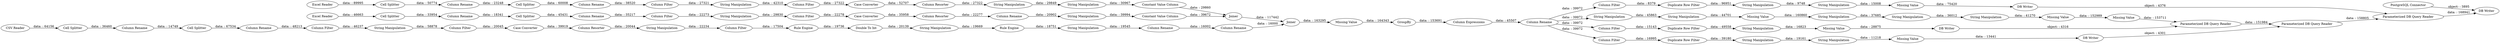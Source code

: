 digraph {
	"5237196683053822110_116" [label="Missing Value"]
	"5237196683053822110_79" [label="Rule Engine"]
	"5237196683053822110_71" [label="Column Rename"]
	"5237196683053822110_136" [label="Missing Value"]
	"-4449941967244988102_1" [label="PostgreSQL Connector"]
	"5237196683053822110_15" [label="DB Writer"]
	"5237196683053822110_100" [label="Column Rename"]
	"5237196683053822110_110" [label="Column Filter"]
	"5237196683053822110_53" [label="Column Resorter"]
	"5237196683053822110_123" [label="String Manipulation"]
	"5237196683053822110_47" [label="Cell Splitter"]
	"5237196683053822110_121" [label="String Manipulation"]
	"5237196683053822110_76" [label="String Manipulation"]
	"5237196683053822110_56" [label="Cell Splitter"]
	"5237196683053822110_62" [label="Column Rename"]
	"5237196683053822110_67" [label="Column Filter"]
	"5237196683053822110_138" [label="Missing Value"]
	"5237196683053822110_44" [label="Column Rename"]
	"5237196683053822110_70" [label="Column Resorter"]
	"5237196683053822110_118" [label="String Manipulation"]
	"5237196683053822110_65" [label="Column Rename"]
	"5237196683053822110_103" [label="String Manipulation"]
	"5237196683053822110_61" [label="Column Filter"]
	"5237196683053822110_83" [label="String Manipulation"]
	"5237196683053822110_139" [label="Missing Value"]
	"5237196683053822110_58" [label="Column Resorter"]
	"5237196683053822110_55" [label="Column Rename"]
	"5237196683053822110_59" [label="Cell Splitter"]
	"5237196683053822110_41" [label="Excel Reader"]
	"5237196683053822110_117" [label="Column Expressions"]
	"5237196683053822110_82" [label="Rule Engine"]
	"5237196683053822110_72" [label=Joiner]
	"5237196683053822110_135" [label="Missing Value"]
	"5237196683053822110_31" [label="String Manipulation"]
	"5237196683053822110_112" [label="Duplicate Row Filter"]
	"5237196683053822110_49" [label="String Manipulation"]
	"5237196683053822110_143" [label="DB Writer"]
	"5237196683053822110_40" [label="CSV Reader"]
	"5237196683053822110_77" [label=Joiner]
	"5237196683053822110_122" [label="String Manipulation"]
	"5237196683053822110_134" [label="Parameterized DB Query Reader"]
	"5237196683053822110_124" [label="String Manipulation"]
	"5237196683053822110_60" [label="Case Converter"]
	"5237196683053822110_66" [label="Cell Splitter"]
	"5237196683053822110_81" [label="Double To Int"]
	"5237196683053822110_63" [label="Column Filter"]
	"5237196683053822110_104" [label="DB Writer"]
	"5237196683053822110_46" [label="Column Filter"]
	"5237196683053822110_140" [label="Parameterized DB Query Reader"]
	"5237196683053822110_125" [label="String Manipulation"]
	"5237196683053822110_73" [label="String Manipulation"]
	"5237196683053822110_50" [label="Column Filter"]
	"5237196683053822110_114" [label="Constant Value Column"]
	"5237196683053822110_42" [label="Excel Reader"]
	"5237196683053822110_106" [label="Column Filter"]
	"5237196683053822110_141" [label="Missing Value"]
	"5237196683053822110_78" [label="Column Filter"]
	"5237196683053822110_115" [label="Constant Value Column"]
	"5237196683053822110_75" [label="String Manipulation"]
	"5237196683053822110_69" [label="Cell Splitter"]
	"5237196683053822110_107" [label="String Manipulation"]
	"5237196683053822110_105" [label="Duplicate Row Filter"]
	"5237196683053822110_108" [label="String Manipulation"]
	"5237196683053822110_64" [label="Case Converter"]
	"5237196683053822110_52" [label="Case Converter"]
	"5237196683053822110_74" [label="Column Rename"]
	"5237196683053822110_68" [label="String Manipulation"]
	"5237196683053822110_102" [label="Column Filter"]
	"5237196683053822110_43" [label="Cell Splitter"]
	"5237196683053822110_119" [label="String Manipulation"]
	"5237196683053822110_84" [label="Column Rename"]
	"5237196683053822110_85" [label="Column Rename"]
	"5237196683053822110_48" [label="Column Rename"]
	"5237196683053822110_57" [label="String Manipulation"]
	"5237196683053822110_142" [label="Missing Value"]
	"5237196683053822110_54" [label="Column Filter"]
	"5237196683053822110_113" [label="DB Writer"]
	"5237196683053822110_137" [label="Parameterized DB Query Reader"]
	"5237196683053822110_80" [label="String Manipulation"]
	"5237196683053822110_101" [label="Duplicate Row Filter"]
	"5237196683053822110_99" [label=GroupBy]
	"5237196683053822110_72" -> "5237196683053822110_77" [label="data: : 117442"]
	"5237196683053822110_99" -> "5237196683053822110_117" [label="data: : 153691"]
	"5237196683053822110_58" -> "5237196683053822110_74" [label="data: : 22277"]
	"5237196683053822110_31" -> "5237196683053822110_78" [label="data: : 22234"]
	"5237196683053822110_65" -> "5237196683053822110_69" [label="data: : 14749"]
	"5237196683053822110_135" -> "5237196683053822110_15" [label="data: : 28875"]
	"5237196683053822110_61" -> "5237196683053822110_60" [label="data: : 22278"]
	"5237196683053822110_59" -> "5237196683053822110_55" [label="data: : 33954"]
	"5237196683053822110_83" -> "5237196683053822110_84" [label="data: : 19545"]
	"5237196683053822110_47" -> "5237196683053822110_48" [label="data: : 60008"]
	"5237196683053822110_42" -> "5237196683053822110_43" [label="data: : 89995"]
	"5237196683053822110_100" -> "5237196683053822110_110" [label="data: : 39972"]
	"5237196683053822110_56" -> "5237196683053822110_62" [label="data: : 45431"]
	"5237196683053822110_48" -> "5237196683053822110_46" [label="data: : 38520"]
	"5237196683053822110_134" -> "5237196683053822110_137" [label="data: : 151984"]
	"5237196683053822110_76" -> "5237196683053822110_115" [label="data: : 30967"]
	"5237196683053822110_68" -> "5237196683053822110_63" [label="data: : 58878"]
	"5237196683053822110_57" -> "5237196683053822110_61" [label="data: : 29830"]
	"5237196683053822110_64" -> "5237196683053822110_70" [label="data: : 39919"]
	"5237196683053822110_78" -> "5237196683053822110_79" [label="data: : 17504"]
	"5237196683053822110_70" -> "5237196683053822110_31" [label="data: : 20044"]
	"-4449941967244988102_1" -> "5237196683053822110_143" [label="object: : 3895"]
	"5237196683053822110_115" -> "5237196683053822110_72" [label="data: : 29860"]
	"5237196683053822110_100" -> "5237196683053822110_106" [label="data: : 39972"]
	"5237196683053822110_52" -> "5237196683053822110_53" [label="data: : 52707"]
	"5237196683053822110_55" -> "5237196683053822110_56" [label="data: : 18341"]
	"5237196683053822110_106" -> "5237196683053822110_105" [label="data: : 16995"]
	"5237196683053822110_84" -> "5237196683053822110_85" [label="data: : 16002"]
	"5237196683053822110_75" -> "5237196683053822110_114" [label="data: : 39994"]
	"5237196683053822110_136" -> "5237196683053822110_123" [label="data: : 160860"]
	"5237196683053822110_114" -> "5237196683053822110_72" [label="data: : 39672"]
	"5237196683053822110_137" -> "5237196683053822110_140" [label="data: : 158805"]
	"5237196683053822110_102" -> "5237196683053822110_101" [label="data: : 15143"]
	"5237196683053822110_71" -> "5237196683053822110_67" [label="data: : 48213"]
	"5237196683053822110_49" -> "5237196683053822110_50" [label="data: : 42310"]
	"5237196683053822110_138" -> "5237196683053822110_104" [label="data: : 13441"]
	"5237196683053822110_41" -> "5237196683053822110_59" [label="data: : 46663"]
	"5237196683053822110_142" -> "5237196683053822110_134" [label="data: : 153711"]
	"5237196683053822110_125" -> "5237196683053822110_139" [label="data: : 41270"]
	"5237196683053822110_73" -> "5237196683053822110_76" [label="data: : 29849"]
	"5237196683053822110_118" -> "5237196683053822110_141" [label="data: : 15008"]
	"5237196683053822110_82" -> "5237196683053822110_83" [label="data: : 18751"]
	"5237196683053822110_117" -> "5237196683053822110_100" [label="data: : 45507"]
	"5237196683053822110_67" -> "5237196683053822110_68" [label="data: : 46237"]
	"5237196683053822110_103" -> "5237196683053822110_135" [label="data: : 16823"]
	"5237196683053822110_116" -> "5237196683053822110_99" [label="data: : 164343"]
	"5237196683053822110_113" -> "5237196683053822110_140" [label="object: : 4376"]
	"5237196683053822110_85" -> "5237196683053822110_77" [label="data: : 16000"]
	"5237196683053822110_104" -> "5237196683053822110_137" [label="object: : 4301"]
	"5237196683053822110_119" -> "5237196683053822110_118" [label="data: : 9748"]
	"5237196683053822110_101" -> "5237196683053822110_103" [label="data: : 49558"]
	"5237196683053822110_110" -> "5237196683053822110_112" [label="data: : 8379"]
	"5237196683053822110_40" -> "5237196683053822110_66" [label="data: : 64156"]
	"5237196683053822110_77" -> "5237196683053822110_116" [label="data: : 163295"]
	"5237196683053822110_108" -> "5237196683053822110_138" [label="data: : 11218"]
	"5237196683053822110_139" -> "5237196683053822110_142" [label="data: : 152989"]
	"5237196683053822110_62" -> "5237196683053822110_54" [label="data: : 35217"]
	"5237196683053822110_141" -> "5237196683053822110_113" [label="data: : 75420"]
	"5237196683053822110_54" -> "5237196683053822110_57" [label="data: : 22273"]
	"5237196683053822110_100" -> "5237196683053822110_102" [label="data: : 39972"]
	"5237196683053822110_15" -> "5237196683053822110_134" [label="object: : 4316"]
	"5237196683053822110_74" -> "5237196683053822110_75" [label="data: : 20902"]
	"5237196683053822110_60" -> "5237196683053822110_58" [label="data: : 35958"]
	"5237196683053822110_44" -> "5237196683053822110_47" [label="data: : 23248"]
	"5237196683053822110_140" -> "5237196683053822110_143" [label="data: : 168941"]
	"5237196683053822110_107" -> "5237196683053822110_108" [label="data: : 19161"]
	"5237196683053822110_122" -> "5237196683053822110_136" [label="data: : 44701"]
	"5237196683053822110_43" -> "5237196683053822110_44" [label="data: : 50774"]
	"5237196683053822110_69" -> "5237196683053822110_71" [label="data: : 67534"]
	"5237196683053822110_105" -> "5237196683053822110_107" [label="data: : 39180"]
	"5237196683053822110_79" -> "5237196683053822110_81" [label="data: : 19736"]
	"5237196683053822110_63" -> "5237196683053822110_64" [label="data: : 20045"]
	"5237196683053822110_124" -> "5237196683053822110_125" [label="data: : 36012"]
	"5237196683053822110_50" -> "5237196683053822110_52" [label="data: : 27322"]
	"5237196683053822110_112" -> "5237196683053822110_119" [label="data: : 96951"]
	"5237196683053822110_81" -> "5237196683053822110_80" [label="data: : 20139"]
	"5237196683053822110_53" -> "5237196683053822110_73" [label="data: : 27322"]
	"5237196683053822110_80" -> "5237196683053822110_82" [label="data: : 19669"]
	"5237196683053822110_123" -> "5237196683053822110_124" [label="data: : 37685"]
	"5237196683053822110_46" -> "5237196683053822110_49" [label="data: : 27321"]
	"5237196683053822110_66" -> "5237196683053822110_65" [label="data: : 36460"]
	"5237196683053822110_100" -> "5237196683053822110_121" [label="data: : 39972"]
	"5237196683053822110_121" -> "5237196683053822110_122" [label="data: : 45863"]
	rankdir=LR
}
